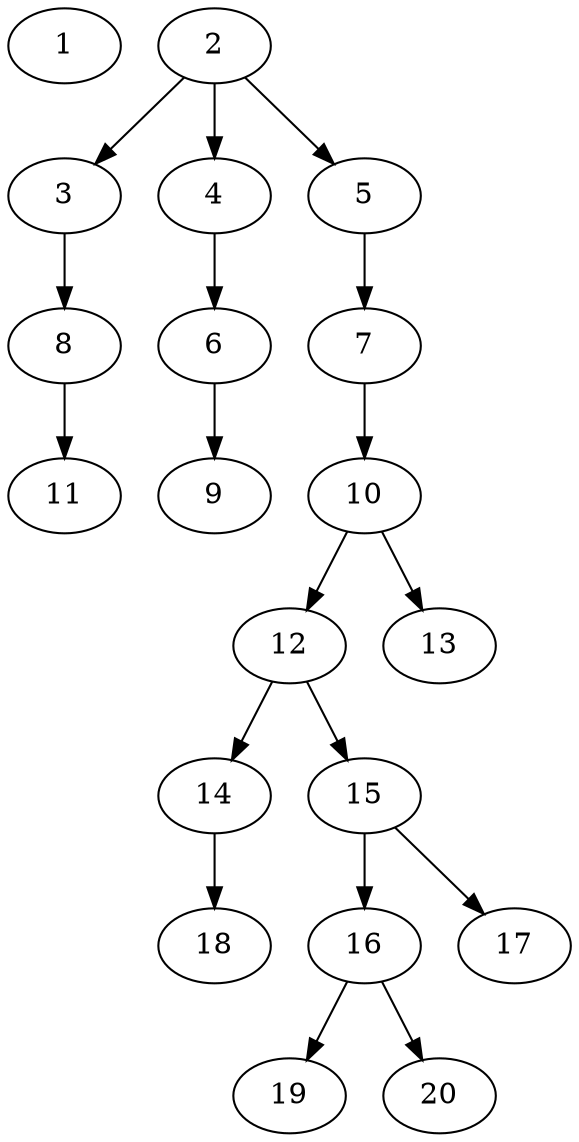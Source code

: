 // DAG (tier=1-easy, mode=data, n=20, ccr=0.314, fat=0.411, density=0.302, regular=0.792, jump=0.093, mindata=1048576, maxdata=8388608)
// DAG automatically generated by daggen at Sun Aug 24 16:33:33 2025
// /home/ermia/Project/Environments/daggen/bin/daggen --dot --ccr 0.314 --fat 0.411 --regular 0.792 --density 0.302 --jump 0.093 --mindata 1048576 --maxdata 8388608 -n 20 
digraph G {
  1 [size="39008272129725960", alpha="0.09", expect_size="19504136064862980"]
  2 [size="743609359227937536", alpha="0.12", expect_size="371804679613968768"]
  2 -> 3 [size ="260068859707392"]
  2 -> 4 [size ="260068859707392"]
  2 -> 5 [size ="260068859707392"]
  3 [size="16280519399971106", alpha="0.13", expect_size="8140259699985553"]
  3 -> 8 [size ="467715974234112"]
  4 [size="572746484986937344000", alpha="0.18", expect_size="286373242493468672000"]
  4 -> 6 [size ="551736364236800"]
  5 [size="11360366002986436", alpha="0.02", expect_size="5680183001493218"]
  5 -> 7 [size ="551056257843200"]
  6 [size="11599902004474304", alpha="0.09", expect_size="5799951002237152"]
  6 -> 9 [size ="16724736868352"]
  7 [size="18692835732458720", alpha="0.05", expect_size="9346417866229360"]
  7 -> 10 [size ="511148386418688"]
  8 [size="302702090958544044032", alpha="0.02", expect_size="151351045479272022016"]
  8 -> 11 [size ="360661901115392"]
  9 [size="28849870173475204", alpha="0.15", expect_size="14424935086737602"]
  10 [size="48813451158713532416", alpha="0.05", expect_size="24406725579356766208"]
  10 -> 12 [size ="106852083826688"]
  10 -> 13 [size ="106852083826688"]
  11 [size="400104406026932977664", alpha="0.17", expect_size="200052203013466488832"]
  12 [size="361135580597425152", alpha="0.10", expect_size="180567790298712576"]
  12 -> 14 [size ="179981141409792"]
  12 -> 15 [size ="179981141409792"]
  13 [size="4466920075593886", alpha="0.19", expect_size="2233460037796943"]
  14 [size="1757917864410484", alpha="0.03", expect_size="878958932205242"]
  14 -> 18 [size ="47836406218752"]
  15 [size="495562801482436", alpha="0.16", expect_size="247781400741218"]
  15 -> 16 [size ="11919071117312"]
  15 -> 17 [size ="11919071117312"]
  16 [size="12020208518554428", alpha="0.15", expect_size="6010104259277214"]
  16 -> 19 [size ="281609227993088"]
  16 -> 20 [size ="281609227993088"]
  17 [size="559502297083414577152", alpha="0.07", expect_size="279751148541707288576"]
  18 [size="1018263538828934528", alpha="0.14", expect_size="509131769414467264"]
  19 [size="177574075488593248256", alpha="0.03", expect_size="88787037744296624128"]
  20 [size="9523814027231232000", alpha="0.01", expect_size="4761907013615616000"]
}